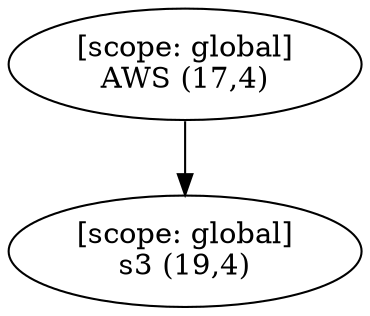 digraph G {
  graph [ rankdir =TB ];
subgraph global {
  graph [ label = "Scope [global]" ];
  "[scope: global]
AWS (17,4)";
  "[scope: global]
s3 (19,4)";
}

  "[scope: global]
AWS (17,4)" -> "[scope: global]
s3 (19,4)";
}
